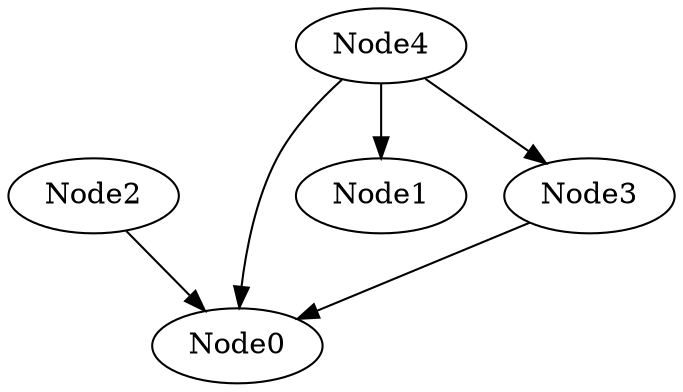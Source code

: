 // The Round Table
digraph {
	Node0
	Node1
	Node2
	Node3
	Node4
	Node2 -> Node0

	Node3 -> Node0

	Node4 -> Node0

	Node4 -> Node1

	Node4 -> Node3

}
